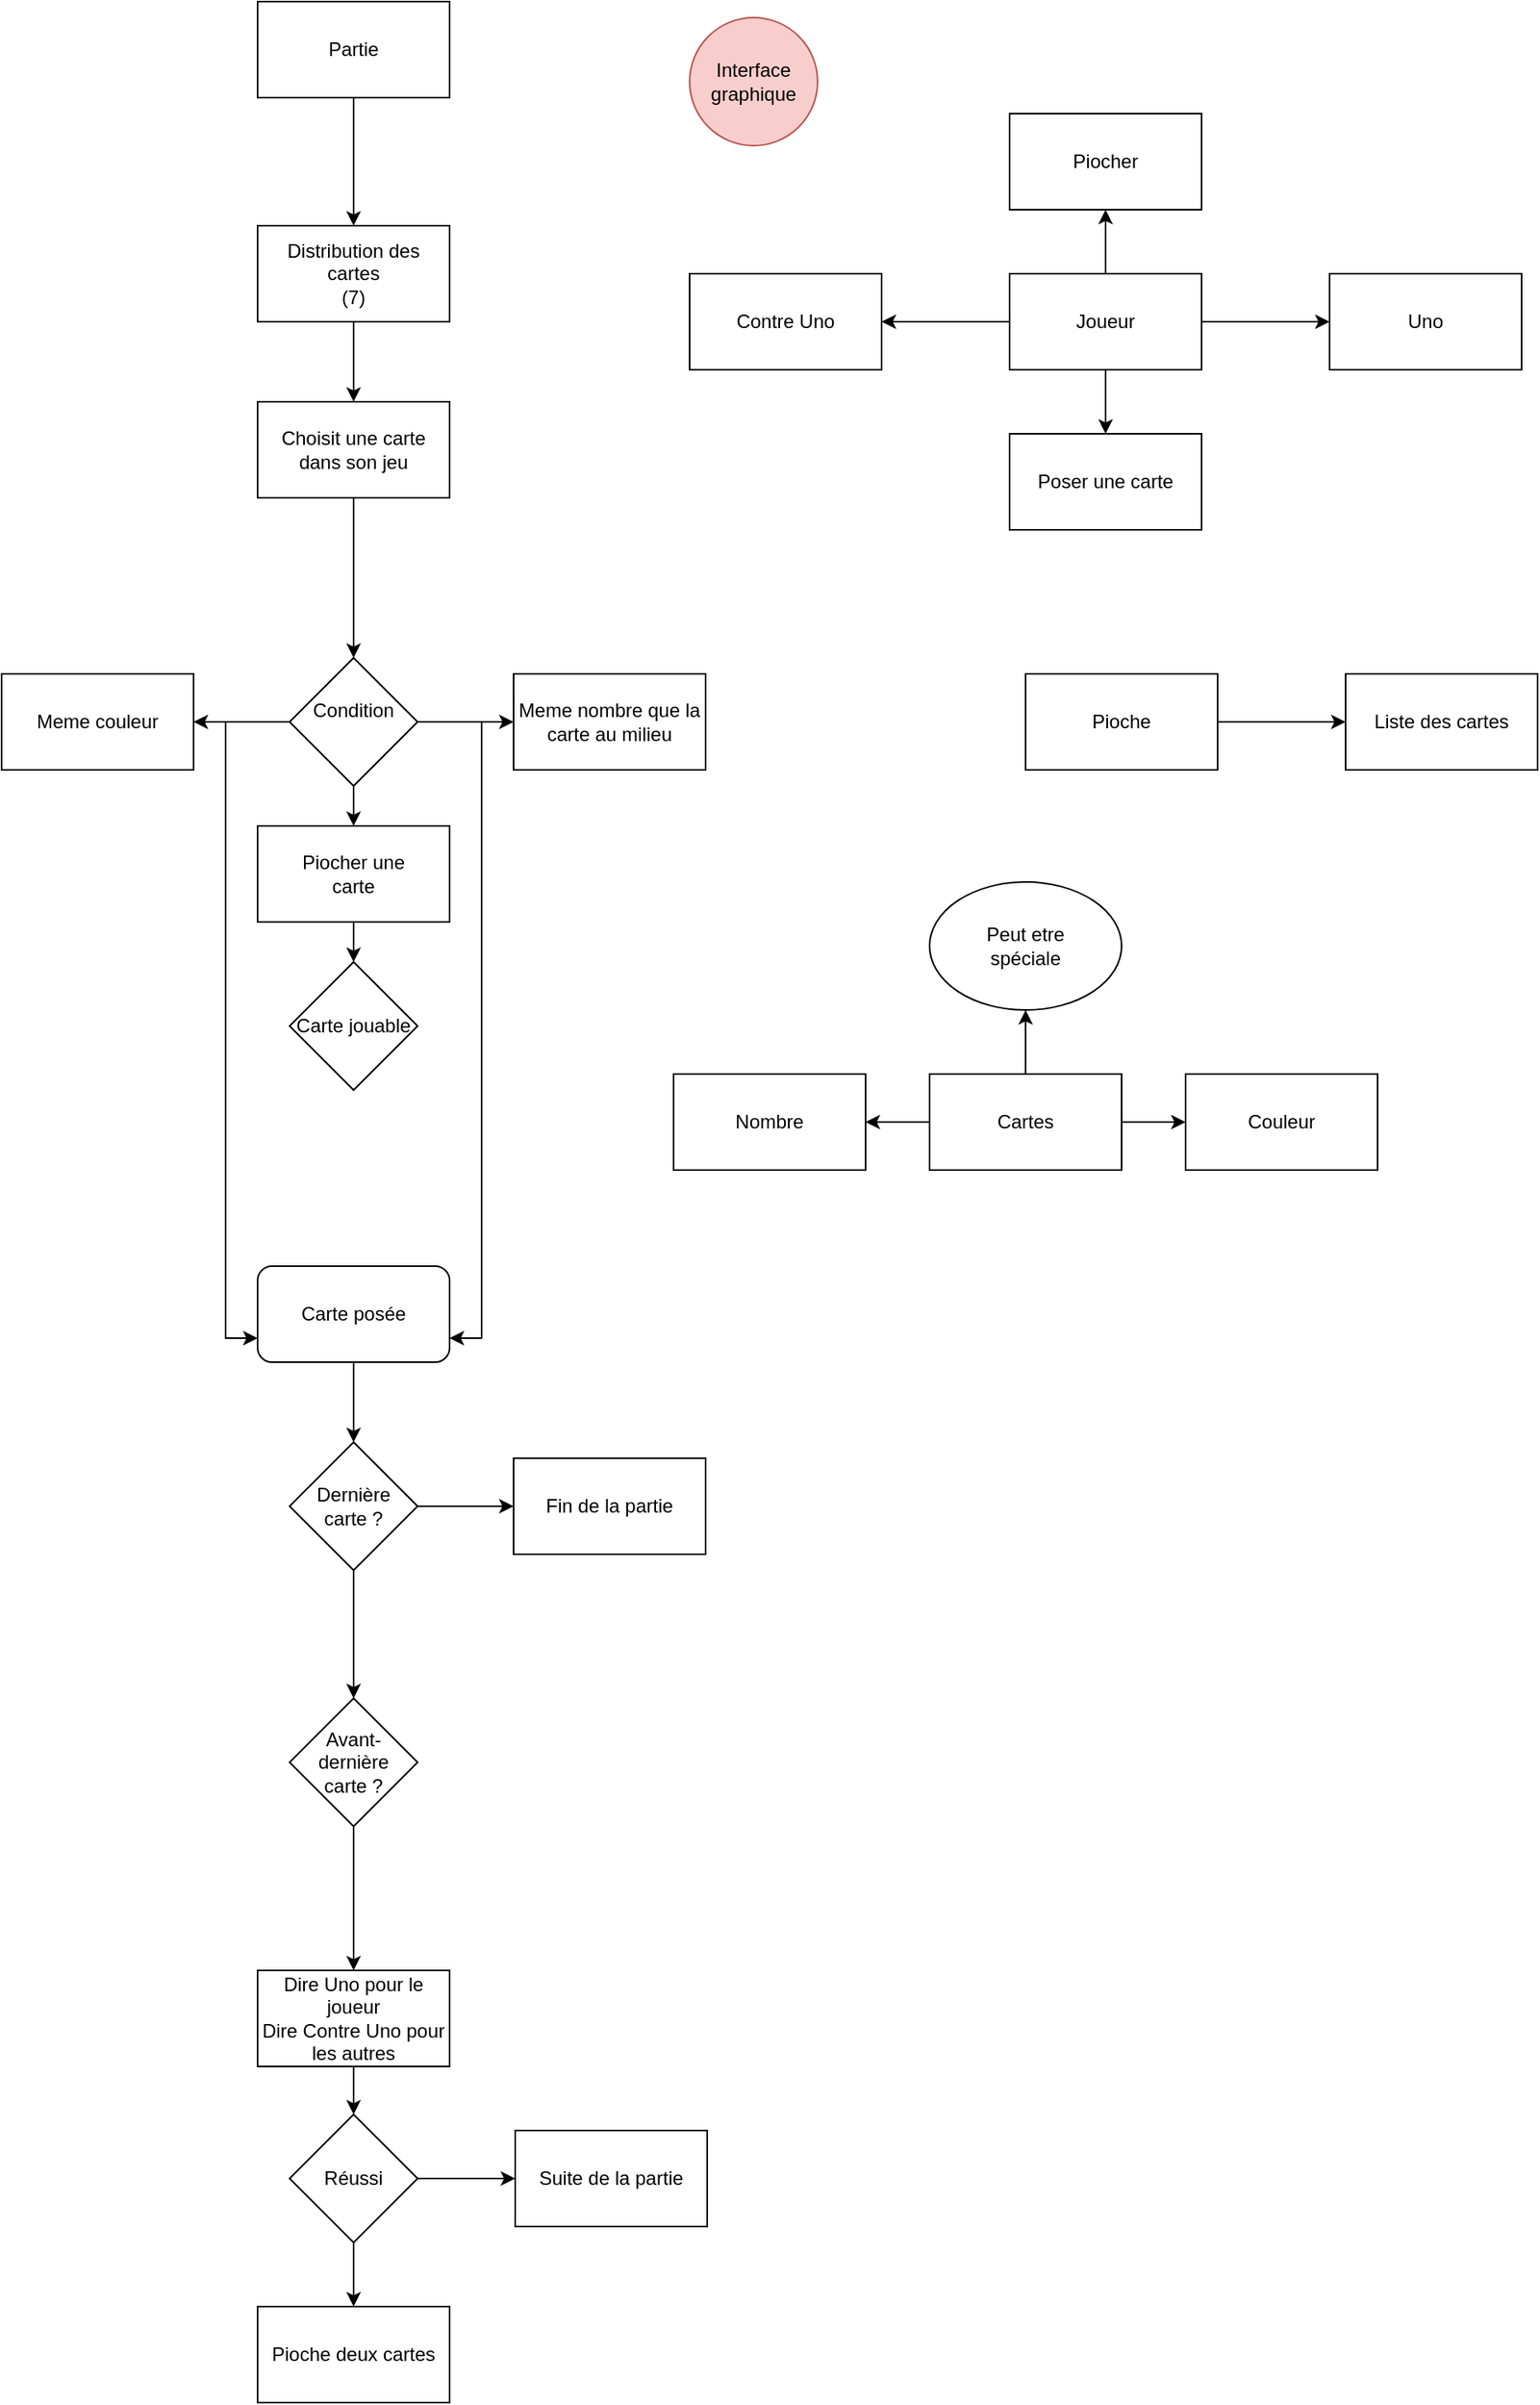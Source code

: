 <mxfile version="13.7.5" type="github" pages="2">
  <diagram id="mtwI1arj5SyHYUT7ldQU" name="Page-1">
    <mxGraphModel dx="1422" dy="791" grid="1" gridSize="10" guides="1" tooltips="1" connect="1" arrows="1" fold="1" page="1" pageScale="1" pageWidth="827" pageHeight="1169" math="0" shadow="0">
      <root>
        <mxCell id="0" />
        <mxCell id="1" parent="0" />
        <mxCell id="MVPOPZxVsZ8db3f4Zknr-24" value="" style="edgeStyle=orthogonalEdgeStyle;rounded=0;orthogonalLoop=1;jettySize=auto;html=1;" edge="1" parent="1" source="MVPOPZxVsZ8db3f4Zknr-1" target="MVPOPZxVsZ8db3f4Zknr-23">
          <mxGeometry relative="1" as="geometry" />
        </mxCell>
        <mxCell id="MVPOPZxVsZ8db3f4Zknr-26" value="" style="edgeStyle=orthogonalEdgeStyle;rounded=0;orthogonalLoop=1;jettySize=auto;html=1;" edge="1" parent="1" source="MVPOPZxVsZ8db3f4Zknr-1" target="MVPOPZxVsZ8db3f4Zknr-25">
          <mxGeometry relative="1" as="geometry" />
        </mxCell>
        <mxCell id="MVPOPZxVsZ8db3f4Zknr-28" value="" style="edgeStyle=orthogonalEdgeStyle;rounded=0;orthogonalLoop=1;jettySize=auto;html=1;" edge="1" parent="1" source="MVPOPZxVsZ8db3f4Zknr-1" target="MVPOPZxVsZ8db3f4Zknr-27">
          <mxGeometry relative="1" as="geometry" />
        </mxCell>
        <mxCell id="MVPOPZxVsZ8db3f4Zknr-1" value="&lt;div&gt;Cartes&lt;/div&gt;" style="rounded=0;whiteSpace=wrap;html=1;" vertex="1" parent="1">
          <mxGeometry x="590" y="740" width="120" height="60" as="geometry" />
        </mxCell>
        <mxCell id="MVPOPZxVsZ8db3f4Zknr-2" value="&lt;div&gt;Interface graphique&lt;/div&gt;" style="ellipse;whiteSpace=wrap;html=1;aspect=fixed;fillColor=#f8cecc;strokeColor=#b85450;" vertex="1" parent="1">
          <mxGeometry x="440" y="80" width="80" height="80" as="geometry" />
        </mxCell>
        <mxCell id="MVPOPZxVsZ8db3f4Zknr-6" value="" style="edgeStyle=orthogonalEdgeStyle;rounded=0;orthogonalLoop=1;jettySize=auto;html=1;" edge="1" parent="1" source="MVPOPZxVsZ8db3f4Zknr-4" target="MVPOPZxVsZ8db3f4Zknr-5">
          <mxGeometry relative="1" as="geometry" />
        </mxCell>
        <mxCell id="MVPOPZxVsZ8db3f4Zknr-4" value="&lt;div&gt;Partie&lt;/div&gt;" style="rounded=0;whiteSpace=wrap;html=1;" vertex="1" parent="1">
          <mxGeometry x="170" y="70" width="120" height="60" as="geometry" />
        </mxCell>
        <mxCell id="MVPOPZxVsZ8db3f4Zknr-8" value="" style="edgeStyle=orthogonalEdgeStyle;rounded=0;orthogonalLoop=1;jettySize=auto;html=1;" edge="1" parent="1" source="MVPOPZxVsZ8db3f4Zknr-5" target="MVPOPZxVsZ8db3f4Zknr-7">
          <mxGeometry relative="1" as="geometry" />
        </mxCell>
        <mxCell id="MVPOPZxVsZ8db3f4Zknr-5" value="&lt;div&gt;Distribution des &lt;br&gt;&lt;/div&gt;&lt;div&gt;cartes&lt;/div&gt;&lt;div&gt;(7)&lt;br&gt;&lt;/div&gt;" style="whiteSpace=wrap;html=1;rounded=0;" vertex="1" parent="1">
          <mxGeometry x="170" y="210" width="120" height="60" as="geometry" />
        </mxCell>
        <mxCell id="MVPOPZxVsZ8db3f4Zknr-10" value="" style="edgeStyle=orthogonalEdgeStyle;rounded=0;orthogonalLoop=1;jettySize=auto;html=1;" edge="1" parent="1" source="MVPOPZxVsZ8db3f4Zknr-7" target="MVPOPZxVsZ8db3f4Zknr-9">
          <mxGeometry relative="1" as="geometry" />
        </mxCell>
        <mxCell id="MVPOPZxVsZ8db3f4Zknr-7" value="&lt;div&gt;Choisit une carte&lt;/div&gt;&lt;div&gt;dans son jeu&lt;br&gt;&lt;/div&gt;" style="whiteSpace=wrap;html=1;rounded=0;" vertex="1" parent="1">
          <mxGeometry x="170" y="320" width="120" height="60" as="geometry" />
        </mxCell>
        <mxCell id="MVPOPZxVsZ8db3f4Zknr-12" value="" style="edgeStyle=orthogonalEdgeStyle;rounded=0;orthogonalLoop=1;jettySize=auto;html=1;" edge="1" parent="1" source="MVPOPZxVsZ8db3f4Zknr-9" target="MVPOPZxVsZ8db3f4Zknr-11">
          <mxGeometry relative="1" as="geometry" />
        </mxCell>
        <mxCell id="MVPOPZxVsZ8db3f4Zknr-14" value="" style="edgeStyle=orthogonalEdgeStyle;rounded=0;orthogonalLoop=1;jettySize=auto;html=1;" edge="1" parent="1" source="MVPOPZxVsZ8db3f4Zknr-9" target="MVPOPZxVsZ8db3f4Zknr-13">
          <mxGeometry relative="1" as="geometry" />
        </mxCell>
        <mxCell id="MVPOPZxVsZ8db3f4Zknr-20" value="" style="edgeStyle=orthogonalEdgeStyle;rounded=0;orthogonalLoop=1;jettySize=auto;html=1;" edge="1" parent="1" source="MVPOPZxVsZ8db3f4Zknr-9" target="MVPOPZxVsZ8db3f4Zknr-19">
          <mxGeometry relative="1" as="geometry" />
        </mxCell>
        <mxCell id="MVPOPZxVsZ8db3f4Zknr-9" value="&lt;div&gt;Condition &lt;br&gt;&lt;/div&gt;&lt;div&gt;&lt;br&gt;&lt;/div&gt;" style="rhombus;whiteSpace=wrap;html=1;rounded=0;" vertex="1" parent="1">
          <mxGeometry x="190" y="480" width="80" height="80" as="geometry" />
        </mxCell>
        <mxCell id="MVPOPZxVsZ8db3f4Zknr-17" style="edgeStyle=orthogonalEdgeStyle;rounded=0;orthogonalLoop=1;jettySize=auto;html=1;entryX=1;entryY=0.75;entryDx=0;entryDy=0;" edge="1" parent="1" source="MVPOPZxVsZ8db3f4Zknr-11" target="MVPOPZxVsZ8db3f4Zknr-15">
          <mxGeometry relative="1" as="geometry" />
        </mxCell>
        <mxCell id="MVPOPZxVsZ8db3f4Zknr-11" value="&lt;div&gt;Meme nombre que la &lt;br&gt;&lt;/div&gt;&lt;div&gt;carte au milieu&lt;br&gt;&lt;/div&gt;" style="whiteSpace=wrap;html=1;rounded=0;" vertex="1" parent="1">
          <mxGeometry x="330" y="490" width="120" height="60" as="geometry" />
        </mxCell>
        <mxCell id="MVPOPZxVsZ8db3f4Zknr-16" style="edgeStyle=orthogonalEdgeStyle;rounded=0;orthogonalLoop=1;jettySize=auto;html=1;entryX=0;entryY=0.75;entryDx=0;entryDy=0;" edge="1" parent="1" source="MVPOPZxVsZ8db3f4Zknr-13" target="MVPOPZxVsZ8db3f4Zknr-15">
          <mxGeometry relative="1" as="geometry" />
        </mxCell>
        <mxCell id="MVPOPZxVsZ8db3f4Zknr-13" value="Meme couleur" style="whiteSpace=wrap;html=1;rounded=0;" vertex="1" parent="1">
          <mxGeometry x="10" y="490" width="120" height="60" as="geometry" />
        </mxCell>
        <mxCell id="qr3zDrqwGn3RaCYUJBTD-2" value="" style="edgeStyle=orthogonalEdgeStyle;rounded=0;orthogonalLoop=1;jettySize=auto;html=1;" edge="1" parent="1" source="MVPOPZxVsZ8db3f4Zknr-15">
          <mxGeometry relative="1" as="geometry">
            <mxPoint x="230" y="970" as="targetPoint" />
            <Array as="points">
              <mxPoint x="230" y="940" />
              <mxPoint x="230" y="940" />
            </Array>
          </mxGeometry>
        </mxCell>
        <mxCell id="MVPOPZxVsZ8db3f4Zknr-15" value="Carte posée" style="rounded=1;whiteSpace=wrap;html=1;" vertex="1" parent="1">
          <mxGeometry x="170" y="860" width="120" height="60" as="geometry" />
        </mxCell>
        <mxCell id="MVPOPZxVsZ8db3f4Zknr-22" value="" style="edgeStyle=orthogonalEdgeStyle;rounded=0;orthogonalLoop=1;jettySize=auto;html=1;" edge="1" parent="1" source="MVPOPZxVsZ8db3f4Zknr-19" target="MVPOPZxVsZ8db3f4Zknr-21">
          <mxGeometry relative="1" as="geometry" />
        </mxCell>
        <mxCell id="MVPOPZxVsZ8db3f4Zknr-19" value="&lt;div&gt;Piocher une &lt;br&gt;&lt;/div&gt;&lt;div&gt;carte&lt;br&gt;&lt;/div&gt;" style="rounded=0;whiteSpace=wrap;html=1;" vertex="1" parent="1">
          <mxGeometry x="170" y="585" width="120" height="60" as="geometry" />
        </mxCell>
        <mxCell id="MVPOPZxVsZ8db3f4Zknr-21" value="Carte jouable" style="rhombus;whiteSpace=wrap;html=1;rounded=0;" vertex="1" parent="1">
          <mxGeometry x="190" y="670" width="80" height="80" as="geometry" />
        </mxCell>
        <mxCell id="MVPOPZxVsZ8db3f4Zknr-23" value="&lt;div&gt;Peut etre &lt;br&gt;&lt;/div&gt;&lt;div&gt;spéciale&lt;/div&gt;" style="ellipse;whiteSpace=wrap;html=1;rounded=0;" vertex="1" parent="1">
          <mxGeometry x="590" y="620" width="120" height="80" as="geometry" />
        </mxCell>
        <mxCell id="MVPOPZxVsZ8db3f4Zknr-25" value="Nombre" style="whiteSpace=wrap;html=1;rounded=0;" vertex="1" parent="1">
          <mxGeometry x="430" y="740" width="120" height="60" as="geometry" />
        </mxCell>
        <mxCell id="MVPOPZxVsZ8db3f4Zknr-27" value="Couleur" style="whiteSpace=wrap;html=1;rounded=0;" vertex="1" parent="1">
          <mxGeometry x="750" y="740" width="120" height="60" as="geometry" />
        </mxCell>
        <mxCell id="MVPOPZxVsZ8db3f4Zknr-31" value="" style="edgeStyle=orthogonalEdgeStyle;rounded=0;orthogonalLoop=1;jettySize=auto;html=1;" edge="1" parent="1" source="MVPOPZxVsZ8db3f4Zknr-29" target="MVPOPZxVsZ8db3f4Zknr-30">
          <mxGeometry relative="1" as="geometry" />
        </mxCell>
        <mxCell id="MVPOPZxVsZ8db3f4Zknr-34" value="" style="edgeStyle=orthogonalEdgeStyle;rounded=0;orthogonalLoop=1;jettySize=auto;html=1;" edge="1" parent="1" source="MVPOPZxVsZ8db3f4Zknr-29" target="MVPOPZxVsZ8db3f4Zknr-33">
          <mxGeometry relative="1" as="geometry" />
        </mxCell>
        <mxCell id="rfq41xmx53MEuQn3kY24-4" value="" style="edgeStyle=orthogonalEdgeStyle;rounded=0;orthogonalLoop=1;jettySize=auto;html=1;" edge="1" parent="1" source="MVPOPZxVsZ8db3f4Zknr-29" target="rfq41xmx53MEuQn3kY24-3">
          <mxGeometry relative="1" as="geometry" />
        </mxCell>
        <mxCell id="rfq41xmx53MEuQn3kY24-6" value="" style="edgeStyle=orthogonalEdgeStyle;rounded=0;orthogonalLoop=1;jettySize=auto;html=1;" edge="1" parent="1" source="MVPOPZxVsZ8db3f4Zknr-29" target="rfq41xmx53MEuQn3kY24-5">
          <mxGeometry relative="1" as="geometry" />
        </mxCell>
        <mxCell id="MVPOPZxVsZ8db3f4Zknr-29" value="&lt;div&gt;Joueur&lt;/div&gt;" style="rounded=0;whiteSpace=wrap;html=1;" vertex="1" parent="1">
          <mxGeometry x="640" y="240" width="120" height="60" as="geometry" />
        </mxCell>
        <mxCell id="MVPOPZxVsZ8db3f4Zknr-30" value="&lt;div&gt;Poser une carte&lt;/div&gt;" style="whiteSpace=wrap;html=1;rounded=0;" vertex="1" parent="1">
          <mxGeometry x="640" y="340" width="120" height="60" as="geometry" />
        </mxCell>
        <mxCell id="MVPOPZxVsZ8db3f4Zknr-33" value="Piocher" style="whiteSpace=wrap;html=1;rounded=0;" vertex="1" parent="1">
          <mxGeometry x="640" y="140" width="120" height="60" as="geometry" />
        </mxCell>
        <mxCell id="rfq41xmx53MEuQn3kY24-3" value="Uno" style="whiteSpace=wrap;html=1;rounded=0;" vertex="1" parent="1">
          <mxGeometry x="840" y="240" width="120" height="60" as="geometry" />
        </mxCell>
        <mxCell id="rfq41xmx53MEuQn3kY24-5" value="Contre Uno" style="whiteSpace=wrap;html=1;rounded=0;" vertex="1" parent="1">
          <mxGeometry x="440" y="240" width="120" height="60" as="geometry" />
        </mxCell>
        <mxCell id="qMSyg9DbRPwWQg6Nz_0t-3" value="" style="edgeStyle=orthogonalEdgeStyle;rounded=0;orthogonalLoop=1;jettySize=auto;html=1;" edge="1" parent="1" source="qMSyg9DbRPwWQg6Nz_0t-1" target="qMSyg9DbRPwWQg6Nz_0t-2">
          <mxGeometry relative="1" as="geometry" />
        </mxCell>
        <mxCell id="qMSyg9DbRPwWQg6Nz_0t-1" value="Pioche" style="rounded=0;whiteSpace=wrap;html=1;" vertex="1" parent="1">
          <mxGeometry x="650" y="490" width="120" height="60" as="geometry" />
        </mxCell>
        <mxCell id="qMSyg9DbRPwWQg6Nz_0t-2" value="&lt;div&gt;Liste des cartes&lt;/div&gt;" style="whiteSpace=wrap;html=1;rounded=0;" vertex="1" parent="1">
          <mxGeometry x="850" y="490" width="120" height="60" as="geometry" />
        </mxCell>
        <mxCell id="qr3zDrqwGn3RaCYUJBTD-11" value="" style="edgeStyle=orthogonalEdgeStyle;rounded=0;orthogonalLoop=1;jettySize=auto;html=1;" edge="1" parent="1" source="qr3zDrqwGn3RaCYUJBTD-9" target="qr3zDrqwGn3RaCYUJBTD-10">
          <mxGeometry relative="1" as="geometry" />
        </mxCell>
        <mxCell id="qr3zDrqwGn3RaCYUJBTD-13" value="" style="edgeStyle=orthogonalEdgeStyle;rounded=0;orthogonalLoop=1;jettySize=auto;html=1;" edge="1" parent="1" source="qr3zDrqwGn3RaCYUJBTD-9" target="qr3zDrqwGn3RaCYUJBTD-12">
          <mxGeometry relative="1" as="geometry" />
        </mxCell>
        <mxCell id="qr3zDrqwGn3RaCYUJBTD-9" value="&lt;div&gt;Dernière &lt;br&gt;&lt;/div&gt;&lt;div&gt;carte ?&lt;br&gt;&lt;/div&gt;" style="rhombus;whiteSpace=wrap;html=1;" vertex="1" parent="1">
          <mxGeometry x="190" y="970" width="80" height="80" as="geometry" />
        </mxCell>
        <mxCell id="qr3zDrqwGn3RaCYUJBTD-10" value="Fin de la partie" style="whiteSpace=wrap;html=1;" vertex="1" parent="1">
          <mxGeometry x="330" y="980" width="120" height="60" as="geometry" />
        </mxCell>
        <mxCell id="qr3zDrqwGn3RaCYUJBTD-15" value="" style="edgeStyle=orthogonalEdgeStyle;rounded=0;orthogonalLoop=1;jettySize=auto;html=1;" edge="1" parent="1" source="qr3zDrqwGn3RaCYUJBTD-12" target="qr3zDrqwGn3RaCYUJBTD-14">
          <mxGeometry relative="1" as="geometry" />
        </mxCell>
        <mxCell id="qr3zDrqwGn3RaCYUJBTD-12" value="&lt;div&gt;Avant-dernière&lt;/div&gt;&lt;div&gt;carte ?&lt;/div&gt;" style="rhombus;whiteSpace=wrap;html=1;" vertex="1" parent="1">
          <mxGeometry x="190" y="1130" width="80" height="80" as="geometry" />
        </mxCell>
        <mxCell id="qr3zDrqwGn3RaCYUJBTD-17" value="" style="edgeStyle=orthogonalEdgeStyle;rounded=0;orthogonalLoop=1;jettySize=auto;html=1;" edge="1" parent="1" source="qr3zDrqwGn3RaCYUJBTD-14" target="qr3zDrqwGn3RaCYUJBTD-16">
          <mxGeometry relative="1" as="geometry" />
        </mxCell>
        <mxCell id="qr3zDrqwGn3RaCYUJBTD-14" value="&lt;div&gt;Dire Uno pour le joueur&lt;/div&gt;&lt;div&gt;Dire Contre Uno pour &lt;br&gt;&lt;/div&gt;&lt;div&gt;les autres&lt;/div&gt;" style="whiteSpace=wrap;html=1;" vertex="1" parent="1">
          <mxGeometry x="170" y="1300" width="120" height="60" as="geometry" />
        </mxCell>
        <mxCell id="qr3zDrqwGn3RaCYUJBTD-19" value="" style="edgeStyle=orthogonalEdgeStyle;rounded=0;orthogonalLoop=1;jettySize=auto;html=1;" edge="1" parent="1" source="qr3zDrqwGn3RaCYUJBTD-16" target="qr3zDrqwGn3RaCYUJBTD-18">
          <mxGeometry relative="1" as="geometry" />
        </mxCell>
        <mxCell id="qr3zDrqwGn3RaCYUJBTD-21" value="" style="edgeStyle=orthogonalEdgeStyle;rounded=0;orthogonalLoop=1;jettySize=auto;html=1;" edge="1" parent="1" source="qr3zDrqwGn3RaCYUJBTD-16" target="qr3zDrqwGn3RaCYUJBTD-20">
          <mxGeometry relative="1" as="geometry" />
        </mxCell>
        <mxCell id="qr3zDrqwGn3RaCYUJBTD-16" value="Réussi" style="rhombus;whiteSpace=wrap;html=1;" vertex="1" parent="1">
          <mxGeometry x="190" y="1390" width="80" height="80" as="geometry" />
        </mxCell>
        <mxCell id="qr3zDrqwGn3RaCYUJBTD-18" value="Suite de la partie" style="whiteSpace=wrap;html=1;" vertex="1" parent="1">
          <mxGeometry x="331" y="1400" width="120" height="60" as="geometry" />
        </mxCell>
        <mxCell id="qr3zDrqwGn3RaCYUJBTD-20" value="Pioche deux cartes" style="whiteSpace=wrap;html=1;" vertex="1" parent="1">
          <mxGeometry x="170" y="1510" width="120" height="60" as="geometry" />
        </mxCell>
      </root>
    </mxGraphModel>
  </diagram>
  <diagram id="BWqDTuRyERt6JCHXHq7n" name="Page-2">
    <mxGraphModel dx="2370" dy="1318" grid="1" gridSize="10" guides="1" tooltips="1" connect="1" arrows="1" fold="1" page="1" pageScale="1" pageWidth="827" pageHeight="1169" math="0" shadow="0">
      <root>
        <mxCell id="mba5Whx5zGnuBkIDS3wH-0" />
        <mxCell id="mba5Whx5zGnuBkIDS3wH-1" parent="mba5Whx5zGnuBkIDS3wH-0" />
        <mxCell id="Yj_9PtD29dj1jZdF3LNL-15" style="edgeStyle=orthogonalEdgeStyle;rounded=0;orthogonalLoop=1;jettySize=auto;html=1;" edge="1" parent="mba5Whx5zGnuBkIDS3wH-1" source="mba5Whx5zGnuBkIDS3wH-2">
          <mxGeometry relative="1" as="geometry">
            <mxPoint x="330" y="160" as="targetPoint" />
          </mxGeometry>
        </mxCell>
        <mxCell id="mba5Whx5zGnuBkIDS3wH-2" value="&lt;div&gt;Cree une partie&lt;/div&gt;" style="rounded=0;whiteSpace=wrap;html=1;" vertex="1" parent="mba5Whx5zGnuBkIDS3wH-1">
          <mxGeometry x="270" y="80" width="120" height="60" as="geometry" />
        </mxCell>
        <mxCell id="mba5Whx5zGnuBkIDS3wH-5" style="edgeStyle=orthogonalEdgeStyle;rounded=0;orthogonalLoop=1;jettySize=auto;html=1;entryX=0.411;entryY=-0.012;entryDx=0;entryDy=0;entryPerimeter=0;" edge="1" parent="mba5Whx5zGnuBkIDS3wH-1" source="mba5Whx5zGnuBkIDS3wH-3" target="mba5Whx5zGnuBkIDS3wH-2">
          <mxGeometry relative="1" as="geometry" />
        </mxCell>
        <mxCell id="mba5Whx5zGnuBkIDS3wH-7" style="edgeStyle=orthogonalEdgeStyle;rounded=0;orthogonalLoop=1;jettySize=auto;html=1;" edge="1" parent="mba5Whx5zGnuBkIDS3wH-1" source="mba5Whx5zGnuBkIDS3wH-3" target="mba5Whx5zGnuBkIDS3wH-6">
          <mxGeometry relative="1" as="geometry" />
        </mxCell>
        <mxCell id="mba5Whx5zGnuBkIDS3wH-3" value="" style="ellipse;html=1;shape=startState;fillColor=#000000;strokeColor=#ff0000;" vertex="1" parent="mba5Whx5zGnuBkIDS3wH-1">
          <mxGeometry x="410" y="40" width="30" height="30" as="geometry" />
        </mxCell>
        <mxCell id="mba5Whx5zGnuBkIDS3wH-13" value="" style="edgeStyle=orthogonalEdgeStyle;rounded=0;orthogonalLoop=1;jettySize=auto;html=1;" edge="1" parent="mba5Whx5zGnuBkIDS3wH-1" source="mba5Whx5zGnuBkIDS3wH-6" target="mba5Whx5zGnuBkIDS3wH-12">
          <mxGeometry relative="1" as="geometry" />
        </mxCell>
        <mxCell id="mba5Whx5zGnuBkIDS3wH-6" value="Rentrer un token" style="rounded=0;whiteSpace=wrap;html=1;" vertex="1" parent="mba5Whx5zGnuBkIDS3wH-1">
          <mxGeometry x="470" y="80" width="120" height="60" as="geometry" />
        </mxCell>
        <mxCell id="mba5Whx5zGnuBkIDS3wH-11" value="" style="edgeStyle=orthogonalEdgeStyle;rounded=0;orthogonalLoop=1;jettySize=auto;html=1;" edge="1" parent="mba5Whx5zGnuBkIDS3wH-1" source="mba5Whx5zGnuBkIDS3wH-8" target="mba5Whx5zGnuBkIDS3wH-10">
          <mxGeometry relative="1" as="geometry" />
        </mxCell>
        <mxCell id="mba5Whx5zGnuBkIDS3wH-8" value="&lt;div&gt;Fichier de sauvegarde &lt;br&gt;&lt;/div&gt;&lt;div&gt;creer&lt;br&gt;&lt;/div&gt;" style="rounded=0;whiteSpace=wrap;html=1;" vertex="1" parent="mba5Whx5zGnuBkIDS3wH-1">
          <mxGeometry x="270" y="240" width="120" height="60" as="geometry" />
        </mxCell>
        <mxCell id="VfWA61zjatSn68EyVqy5-1" value="" style="edgeStyle=orthogonalEdgeStyle;rounded=0;orthogonalLoop=1;jettySize=auto;html=1;" edge="1" parent="mba5Whx5zGnuBkIDS3wH-1" source="mba5Whx5zGnuBkIDS3wH-10" target="VfWA61zjatSn68EyVqy5-0">
          <mxGeometry relative="1" as="geometry" />
        </mxCell>
        <mxCell id="mba5Whx5zGnuBkIDS3wH-10" value="&lt;div&gt;Affichage du token&lt;/div&gt;&lt;div&gt;du fichier de &lt;br&gt;&lt;/div&gt;&lt;div&gt;sauvegarde&lt;br&gt;&lt;/div&gt;" style="whiteSpace=wrap;html=1;rounded=0;" vertex="1" parent="mba5Whx5zGnuBkIDS3wH-1">
          <mxGeometry x="270" y="360" width="120" height="60" as="geometry" />
        </mxCell>
        <mxCell id="Yj_9PtD29dj1jZdF3LNL-5" value="" style="edgeStyle=orthogonalEdgeStyle;rounded=0;orthogonalLoop=1;jettySize=auto;html=1;" edge="1" parent="mba5Whx5zGnuBkIDS3wH-1" source="mba5Whx5zGnuBkIDS3wH-12" target="Yj_9PtD29dj1jZdF3LNL-4">
          <mxGeometry relative="1" as="geometry" />
        </mxCell>
        <mxCell id="mba5Whx5zGnuBkIDS3wH-12" value="&lt;div&gt;Recherche&lt;/div&gt;&lt;div&gt;du token&lt;br&gt;&lt;/div&gt;" style="whiteSpace=wrap;html=1;rounded=0;" vertex="1" parent="mba5Whx5zGnuBkIDS3wH-1">
          <mxGeometry x="470" y="220" width="120" height="60" as="geometry" />
        </mxCell>
        <mxCell id="Yj_9PtD29dj1jZdF3LNL-13" value="" style="edgeStyle=orthogonalEdgeStyle;rounded=0;orthogonalLoop=1;jettySize=auto;html=1;" edge="1" parent="mba5Whx5zGnuBkIDS3wH-1" source="VfWA61zjatSn68EyVqy5-0" target="Yj_9PtD29dj1jZdF3LNL-12">
          <mxGeometry relative="1" as="geometry" />
        </mxCell>
        <mxCell id="VfWA61zjatSn68EyVqy5-0" value="&lt;div&gt;En attente de &lt;br&gt;&lt;/div&gt;&lt;div&gt;joueurs&lt;br&gt;&lt;/div&gt;" style="whiteSpace=wrap;html=1;rounded=0;" vertex="1" parent="mba5Whx5zGnuBkIDS3wH-1">
          <mxGeometry x="270" y="500" width="120" height="60" as="geometry" />
        </mxCell>
        <mxCell id="Yj_9PtD29dj1jZdF3LNL-7" value="" style="edgeStyle=orthogonalEdgeStyle;rounded=0;orthogonalLoop=1;jettySize=auto;html=1;" edge="1" parent="mba5Whx5zGnuBkIDS3wH-1" source="Yj_9PtD29dj1jZdF3LNL-4" target="Yj_9PtD29dj1jZdF3LNL-6">
          <mxGeometry relative="1" as="geometry" />
        </mxCell>
        <mxCell id="Yj_9PtD29dj1jZdF3LNL-4" value="&lt;div&gt;Token trouvé&lt;/div&gt;" style="rhombus;whiteSpace=wrap;html=1;rounded=0;" vertex="1" parent="mba5Whx5zGnuBkIDS3wH-1">
          <mxGeometry x="490" y="350" width="80" height="80" as="geometry" />
        </mxCell>
        <mxCell id="Yj_9PtD29dj1jZdF3LNL-8" style="edgeStyle=orthogonalEdgeStyle;rounded=0;orthogonalLoop=1;jettySize=auto;html=1;entryX=1;entryY=0.5;entryDx=0;entryDy=0;" edge="1" parent="mba5Whx5zGnuBkIDS3wH-1" source="Yj_9PtD29dj1jZdF3LNL-6" target="VfWA61zjatSn68EyVqy5-0">
          <mxGeometry relative="1" as="geometry" />
        </mxCell>
        <mxCell id="Yj_9PtD29dj1jZdF3LNL-6" value="Creer un joueur" style="whiteSpace=wrap;html=1;rounded=0;" vertex="1" parent="mba5Whx5zGnuBkIDS3wH-1">
          <mxGeometry x="470" y="450" width="120" height="60" as="geometry" />
        </mxCell>
        <mxCell id="Yj_9PtD29dj1jZdF3LNL-19" value="" style="edgeStyle=orthogonalEdgeStyle;rounded=0;orthogonalLoop=1;jettySize=auto;html=1;" edge="1" parent="mba5Whx5zGnuBkIDS3wH-1" source="Yj_9PtD29dj1jZdF3LNL-12" target="Yj_9PtD29dj1jZdF3LNL-18">
          <mxGeometry relative="1" as="geometry" />
        </mxCell>
        <mxCell id="Yj_9PtD29dj1jZdF3LNL-12" value="&lt;div&gt;Attente&lt;/div&gt;&lt;div&gt;Joueurs &amp;gt; 3&lt;br&gt;&lt;/div&gt;" style="rhombus;whiteSpace=wrap;html=1;rounded=0;" vertex="1" parent="mba5Whx5zGnuBkIDS3wH-1">
          <mxGeometry x="290" y="630" width="80" height="80" as="geometry" />
        </mxCell>
        <mxCell id="Yj_9PtD29dj1jZdF3LNL-17" value="" style="edgeStyle=orthogonalEdgeStyle;rounded=0;orthogonalLoop=1;jettySize=auto;html=1;" edge="1" parent="mba5Whx5zGnuBkIDS3wH-1" source="Yj_9PtD29dj1jZdF3LNL-16" target="mba5Whx5zGnuBkIDS3wH-8">
          <mxGeometry relative="1" as="geometry" />
        </mxCell>
        <mxCell id="Yj_9PtD29dj1jZdF3LNL-16" value="&lt;div&gt;Creer un &lt;br&gt;&lt;/div&gt;&lt;div&gt;joueur&lt;br&gt;&lt;/div&gt;" style="rounded=0;whiteSpace=wrap;html=1;" vertex="1" parent="mba5Whx5zGnuBkIDS3wH-1">
          <mxGeometry x="270" y="160" width="120" height="60" as="geometry" />
        </mxCell>
        <mxCell id="Yj_9PtD29dj1jZdF3LNL-21" value="" style="edgeStyle=orthogonalEdgeStyle;rounded=0;orthogonalLoop=1;jettySize=auto;html=1;" edge="1" parent="mba5Whx5zGnuBkIDS3wH-1" source="Yj_9PtD29dj1jZdF3LNL-18" target="Yj_9PtD29dj1jZdF3LNL-20">
          <mxGeometry relative="1" as="geometry" />
        </mxCell>
        <mxCell id="Yj_9PtD29dj1jZdF3LNL-18" value="&lt;div&gt;Demander si &lt;br&gt;&lt;/div&gt;&lt;div&gt;lancer la partie&lt;br&gt;&lt;/div&gt;" style="whiteSpace=wrap;html=1;rounded=0;" vertex="1" parent="mba5Whx5zGnuBkIDS3wH-1">
          <mxGeometry x="354" y="790" width="120" height="60" as="geometry" />
        </mxCell>
        <mxCell id="Yj_9PtD29dj1jZdF3LNL-24" style="edgeStyle=orthogonalEdgeStyle;rounded=0;orthogonalLoop=1;jettySize=auto;html=1;entryX=-0.005;entryY=0.578;entryDx=0;entryDy=0;entryPerimeter=0;" edge="1" parent="mba5Whx5zGnuBkIDS3wH-1" source="Yj_9PtD29dj1jZdF3LNL-20" target="VfWA61zjatSn68EyVqy5-0">
          <mxGeometry relative="1" as="geometry" />
        </mxCell>
        <mxCell id="Yj_9PtD29dj1jZdF3LNL-26" value="" style="edgeStyle=orthogonalEdgeStyle;rounded=0;orthogonalLoop=1;jettySize=auto;html=1;" edge="1" parent="mba5Whx5zGnuBkIDS3wH-1" source="Yj_9PtD29dj1jZdF3LNL-20" target="Yj_9PtD29dj1jZdF3LNL-25">
          <mxGeometry relative="1" as="geometry" />
        </mxCell>
        <mxCell id="Yj_9PtD29dj1jZdF3LNL-20" value="OK ?" style="rhombus;whiteSpace=wrap;html=1;rounded=0;" vertex="1" parent="mba5Whx5zGnuBkIDS3wH-1">
          <mxGeometry x="290" y="930" width="80" height="80" as="geometry" />
        </mxCell>
        <mxCell id="Yj_9PtD29dj1jZdF3LNL-25" value="&lt;div&gt;Lancer la partie&lt;/div&gt;" style="whiteSpace=wrap;html=1;rounded=0;" vertex="1" parent="mba5Whx5zGnuBkIDS3wH-1">
          <mxGeometry x="270" y="1060" width="120" height="60" as="geometry" />
        </mxCell>
      </root>
    </mxGraphModel>
  </diagram>
</mxfile>
